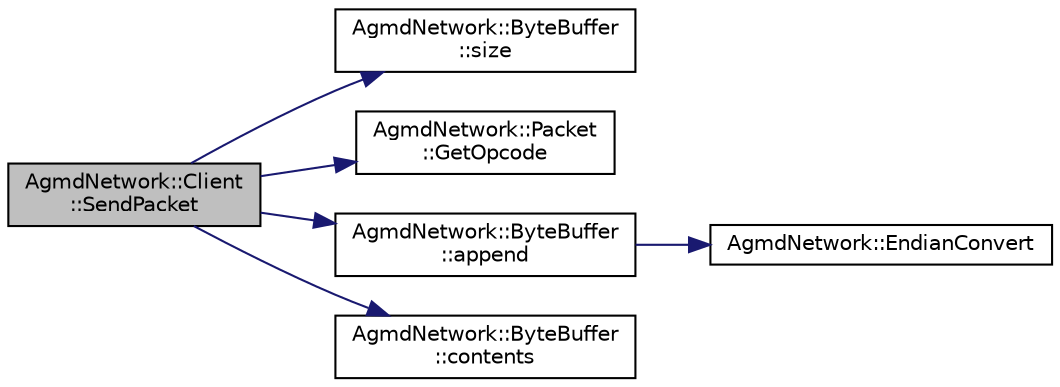 digraph "AgmdNetwork::Client::SendPacket"
{
  edge [fontname="Helvetica",fontsize="10",labelfontname="Helvetica",labelfontsize="10"];
  node [fontname="Helvetica",fontsize="10",shape=record];
  rankdir="LR";
  Node1 [label="AgmdNetwork::Client\l::SendPacket",height=0.2,width=0.4,color="black", fillcolor="grey75", style="filled" fontcolor="black"];
  Node1 -> Node2 [color="midnightblue",fontsize="10",style="solid",fontname="Helvetica"];
  Node2 [label="AgmdNetwork::ByteBuffer\l::size",height=0.2,width=0.4,color="black", fillcolor="white", style="filled",URL="$class_agmd_network_1_1_byte_buffer.html#a098026cc32635b486d7df2cfca21c192"];
  Node1 -> Node3 [color="midnightblue",fontsize="10",style="solid",fontname="Helvetica"];
  Node3 [label="AgmdNetwork::Packet\l::GetOpcode",height=0.2,width=0.4,color="black", fillcolor="white", style="filled",URL="$class_agmd_network_1_1_packet.html#a4b7d742e39bae80008380be6e4a51dc0"];
  Node1 -> Node4 [color="midnightblue",fontsize="10",style="solid",fontname="Helvetica"];
  Node4 [label="AgmdNetwork::ByteBuffer\l::append",height=0.2,width=0.4,color="black", fillcolor="white", style="filled",URL="$class_agmd_network_1_1_byte_buffer.html#ad1f64e19c6c0b4039c7b356393cec1dc"];
  Node4 -> Node5 [color="midnightblue",fontsize="10",style="solid",fontname="Helvetica"];
  Node5 [label="AgmdNetwork::EndianConvert",height=0.2,width=0.4,color="black", fillcolor="white", style="filled",URL="$namespace_agmd_network.html#a99165d18c9ba6f33bea3804804884645"];
  Node1 -> Node6 [color="midnightblue",fontsize="10",style="solid",fontname="Helvetica"];
  Node6 [label="AgmdNetwork::ByteBuffer\l::contents",height=0.2,width=0.4,color="black", fillcolor="white", style="filled",URL="$class_agmd_network_1_1_byte_buffer.html#a193ec5f96f93c117a002e907ff68d488"];
}

